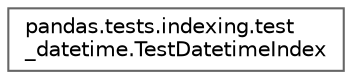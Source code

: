 digraph "Graphical Class Hierarchy"
{
 // LATEX_PDF_SIZE
  bgcolor="transparent";
  edge [fontname=Helvetica,fontsize=10,labelfontname=Helvetica,labelfontsize=10];
  node [fontname=Helvetica,fontsize=10,shape=box,height=0.2,width=0.4];
  rankdir="LR";
  Node0 [id="Node000000",label="pandas.tests.indexing.test\l_datetime.TestDatetimeIndex",height=0.2,width=0.4,color="grey40", fillcolor="white", style="filled",URL="$d4/ddb/classpandas_1_1tests_1_1indexing_1_1test__datetime_1_1TestDatetimeIndex.html",tooltip=" "];
}
